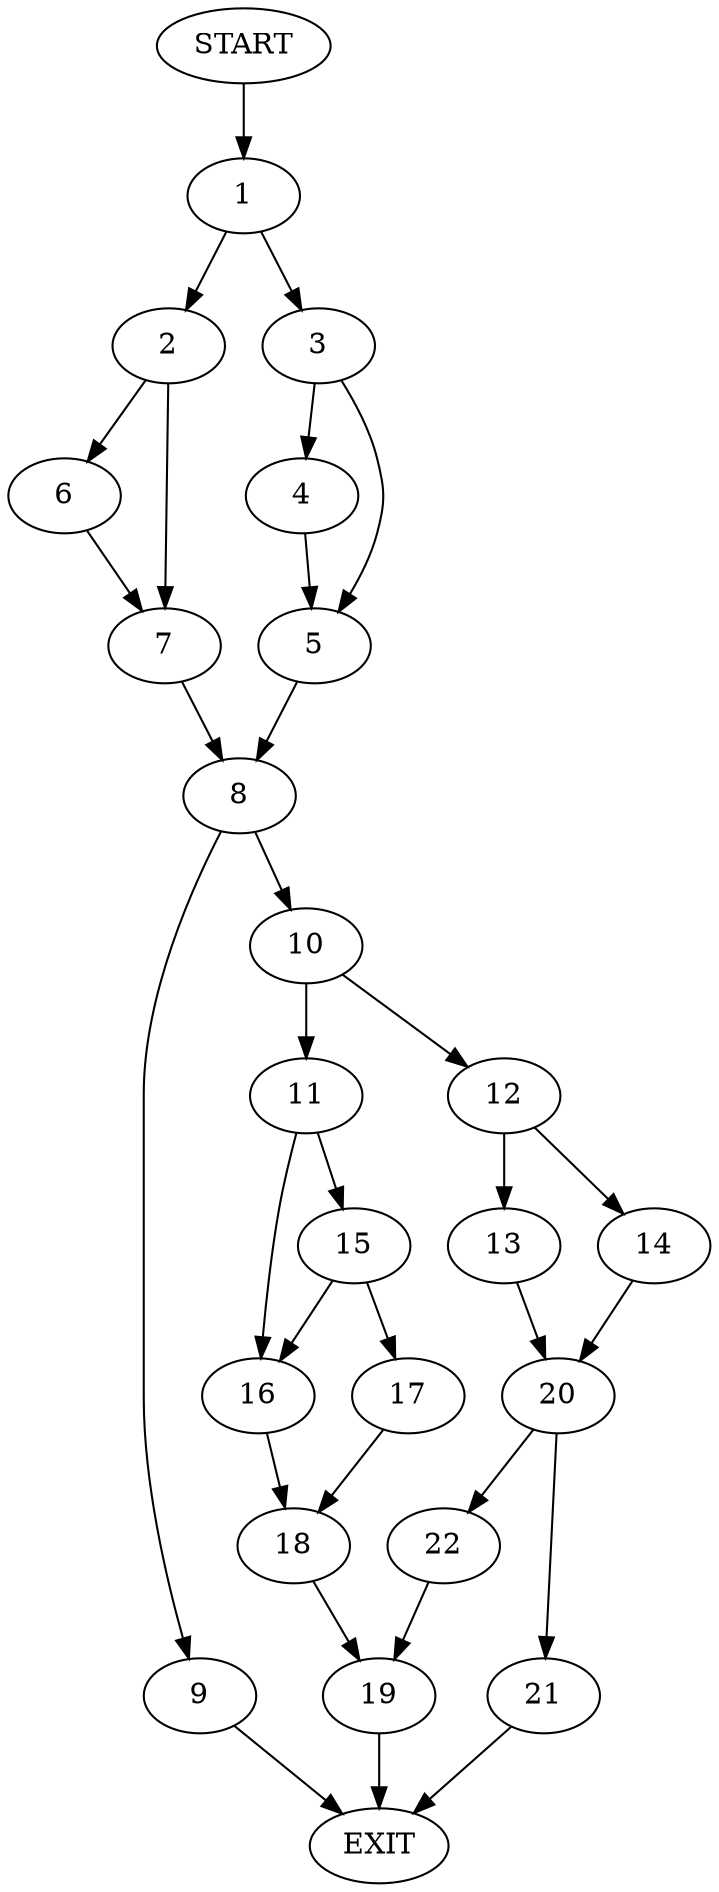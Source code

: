 digraph {
0 [label="START"]
23 [label="EXIT"]
0 -> 1
1 -> 2
1 -> 3
3 -> 4
3 -> 5
2 -> 6
2 -> 7
7 -> 8
6 -> 7
8 -> 9
8 -> 10
4 -> 5
5 -> 8
10 -> 11
10 -> 12
9 -> 23
12 -> 13
12 -> 14
11 -> 15
11 -> 16
15 -> 17
15 -> 16
16 -> 18
17 -> 18
18 -> 19
19 -> 23
13 -> 20
14 -> 20
20 -> 21
20 -> 22
21 -> 23
22 -> 19
}
